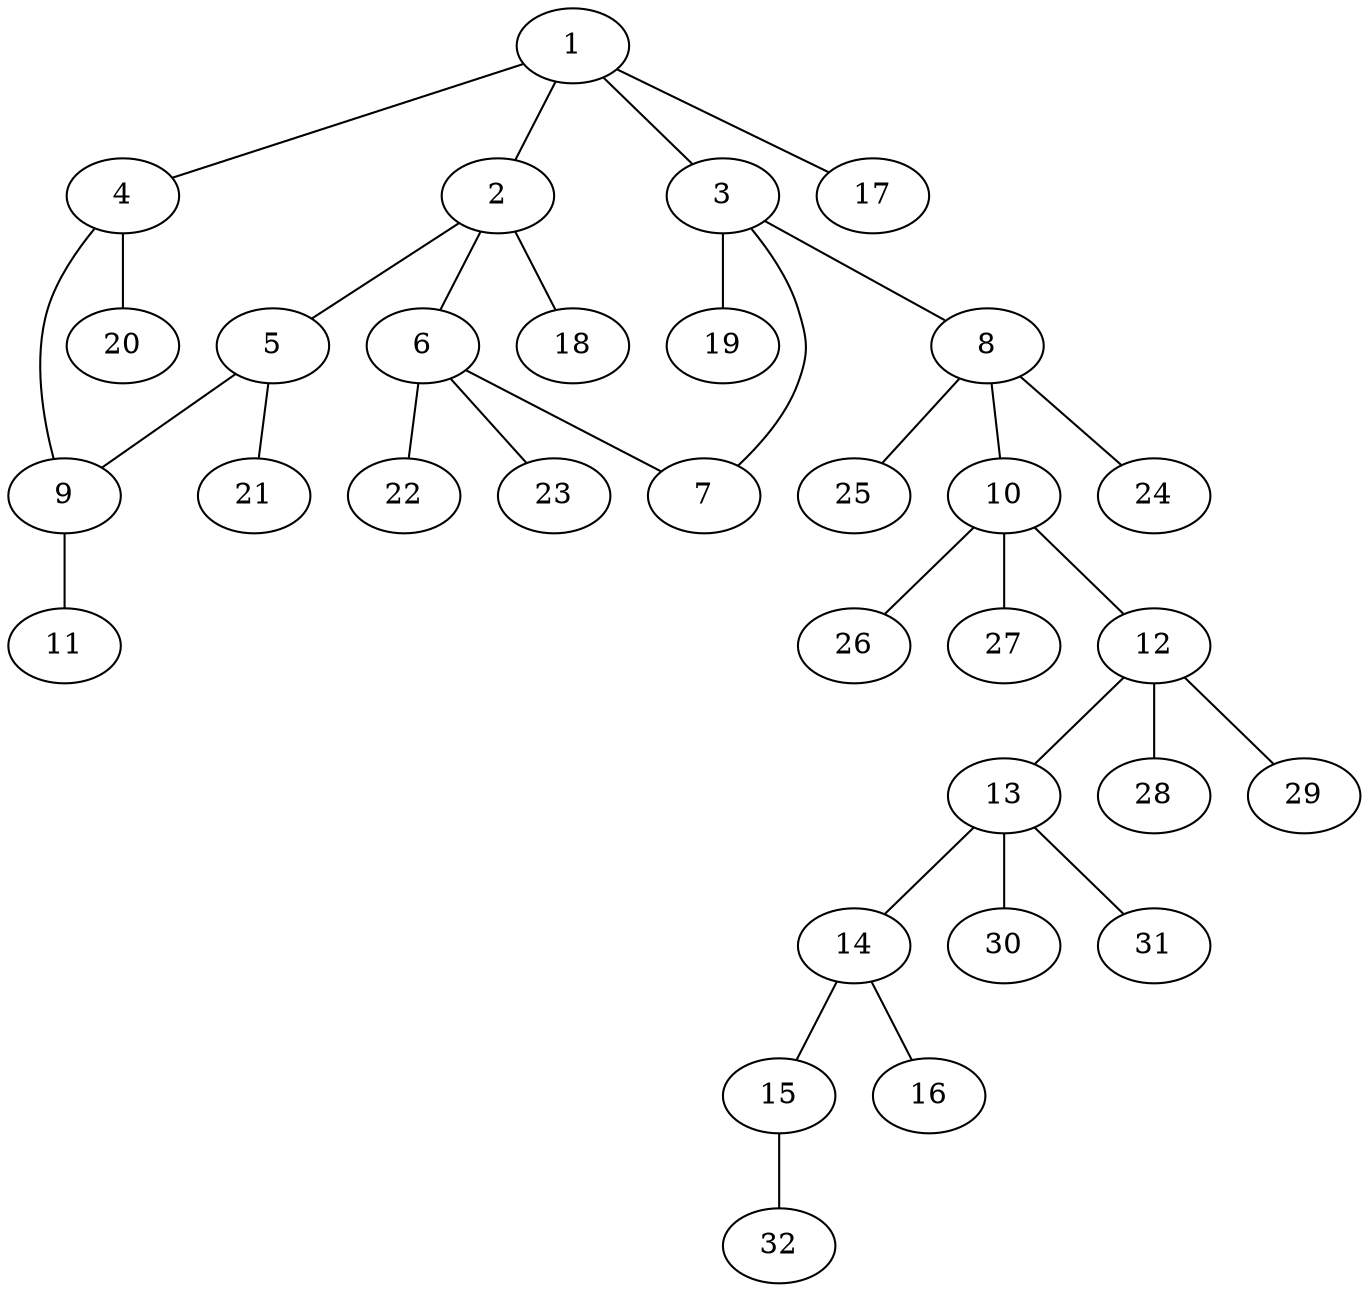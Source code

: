 graph molecule_4120 {
	1	 [chem=C];
	2	 [chem=C];
	1 -- 2	 [valence=1];
	3	 [chem=C];
	1 -- 3	 [valence=1];
	4	 [chem=N];
	1 -- 4	 [valence=1];
	17	 [chem=H];
	1 -- 17	 [valence=1];
	5	 [chem=N];
	2 -- 5	 [valence=1];
	6	 [chem=C];
	2 -- 6	 [valence=1];
	18	 [chem=H];
	2 -- 18	 [valence=1];
	7	 [chem=S];
	3 -- 7	 [valence=1];
	8	 [chem=C];
	3 -- 8	 [valence=1];
	19	 [chem=H];
	3 -- 19	 [valence=1];
	9	 [chem=C];
	4 -- 9	 [valence=1];
	20	 [chem=H];
	4 -- 20	 [valence=1];
	5 -- 9	 [valence=1];
	21	 [chem=H];
	5 -- 21	 [valence=1];
	6 -- 7	 [valence=1];
	22	 [chem=H];
	6 -- 22	 [valence=1];
	23	 [chem=H];
	6 -- 23	 [valence=1];
	10	 [chem=C];
	8 -- 10	 [valence=1];
	24	 [chem=H];
	8 -- 24	 [valence=1];
	25	 [chem=H];
	8 -- 25	 [valence=1];
	11	 [chem=O];
	9 -- 11	 [valence=2];
	12	 [chem=C];
	10 -- 12	 [valence=1];
	26	 [chem=H];
	10 -- 26	 [valence=1];
	27	 [chem=H];
	10 -- 27	 [valence=1];
	13	 [chem=C];
	12 -- 13	 [valence=1];
	28	 [chem=H];
	12 -- 28	 [valence=1];
	29	 [chem=H];
	12 -- 29	 [valence=1];
	14	 [chem=C];
	13 -- 14	 [valence=1];
	30	 [chem=H];
	13 -- 30	 [valence=1];
	31	 [chem=H];
	13 -- 31	 [valence=1];
	15	 [chem=O];
	14 -- 15	 [valence=1];
	16	 [chem=O];
	14 -- 16	 [valence=2];
	32	 [chem=H];
	15 -- 32	 [valence=1];
}
